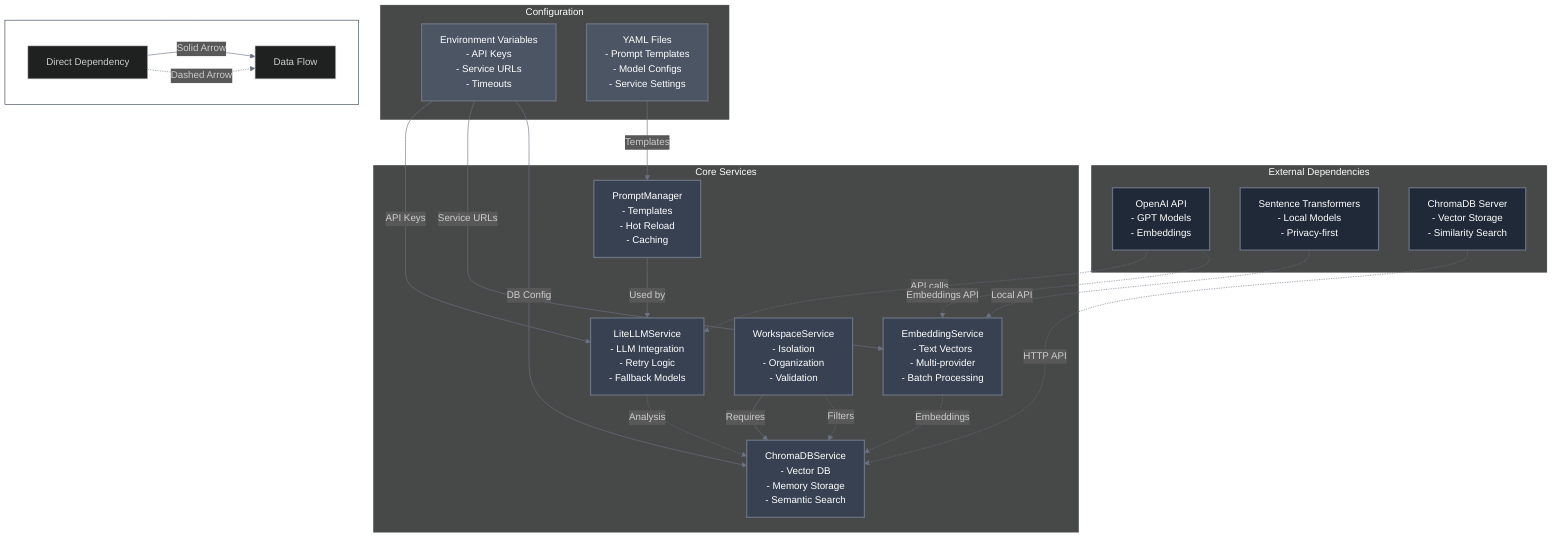 %%{init: {'theme':'dark', 'themeVariables': { 'primaryColor':'#1f2937', 'primaryTextColor':'#fff', 'primaryBorderColor':'#374151', 'lineColor':'#6b7280', 'secondaryColor':'#374151', 'tertiaryColor':'#1f2937'}}}%%

graph TD
    subgraph "External Dependencies"
        OPENAI[OpenAI API<br/>- GPT Models<br/>- Embeddings]
        SENT[Sentence Transformers<br/>- Local Models<br/>- Privacy-first]
        CHROMADB[ChromaDB Server<br/>- Vector Storage<br/>- Similarity Search]
    end
    
    subgraph "Core Services"
        LLM[LiteLLMService<br/>- LLM Integration<br/>- Retry Logic<br/>- Fallback Models]
        ES[EmbeddingService<br/>- Text Vectors<br/>- Multi-provider<br/>- Batch Processing]
        CDB[ChromaDBService<br/>- Vector DB<br/>- Memory Storage<br/>- Semantic Search]
        PM[PromptManager<br/>- Templates<br/>- Hot Reload<br/>- Caching]
        WS[WorkspaceService<br/>- Isolation<br/>- Organization<br/>- Validation]
    end
    
    subgraph "Configuration"
        ENV[Environment Variables<br/>- API Keys<br/>- Service URLs<br/>- Timeouts]
        YAML[YAML Files<br/>- Prompt Templates<br/>- Model Configs<br/>- Service Settings]
    end
    
    %% External to Service dependencies
    OPENAI -.->|API calls| LLM
    OPENAI -.->|Embeddings API| ES
    SENT -.->|Local API| ES
    CHROMADB -.->|HTTP API| CDB
    
    %% Configuration dependencies
    ENV -->|API Keys| LLM
    ENV -->|Service URLs| ES
    ENV -->|DB Config| CDB
    YAML -->|Templates| PM
    
    %% Inter-service dependencies
    WS -->|Requires| CDB
    PM -->|Used by| LLM
    
    %% Data flow indicators
    LLM -.->|Analysis| CDB
    ES -.->|Embeddings| CDB
    WS -.->|Filters| CDB
    
    %% Styling
    classDef external fill:#1f2937,stroke:#6b7280,stroke-width:2px,color:#fff
    classDef service fill:#374151,stroke:#6b7280,stroke-width:2px,color:#fff
    classDef config fill:#4b5563,stroke:#6b7280,stroke-width:2px,color:#fff
    
    class OPENAI,SENT,CHROMADB external
    class LLM,ES,CDB,PM,WS service
    class ENV,YAML config
    
    %% Legend
    subgraph "Legend"
        L1[Direct Dependency]
        L2[Data Flow]
    end
    
    L1 -->|Solid Arrow| L2
    L1 -.->|Dashed Arrow| L2
    
    style Legend fill:none,stroke:#374151,stroke-width:1px